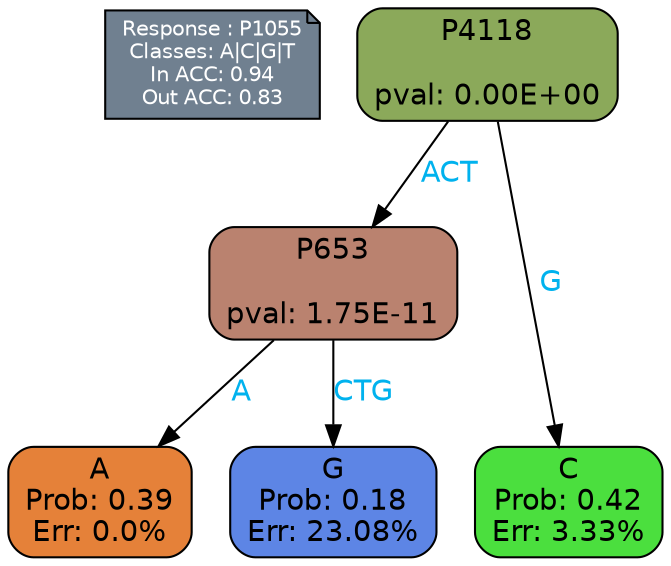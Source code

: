 digraph Tree {
node [shape=box, style="filled, rounded", color="black", fontname=helvetica] ;
graph [ranksep=equally, splines=polylines, bgcolor=transparent, dpi=600] ;
edge [fontname=helvetica] ;
LEGEND [label="Response : P1055
Classes: A|C|G|T
In ACC: 0.94
Out ACC: 0.83
",shape=note,align=left,style=filled,fillcolor="slategray",fontcolor="white",fontsize=10];1 [label="P4118

pval: 0.00E+00", fillcolor="#8ba95a"] ;
2 [label="P653

pval: 1.75E-11", fillcolor="#ba826f"] ;
3 [label="A
Prob: 0.39
Err: 0.0%", fillcolor="#e58139"] ;
4 [label="G
Prob: 0.18
Err: 23.08%", fillcolor="#5d85e5"] ;
5 [label="C
Prob: 0.42
Err: 3.33%", fillcolor="#4bdf3e"] ;
1 -> 2 [label="ACT",fontcolor=deepskyblue2] ;
1 -> 5 [label="G",fontcolor=deepskyblue2] ;
2 -> 3 [label="A",fontcolor=deepskyblue2] ;
2 -> 4 [label="CTG",fontcolor=deepskyblue2] ;
{rank = same; 3;4;5;}{rank = same; LEGEND;1;}}